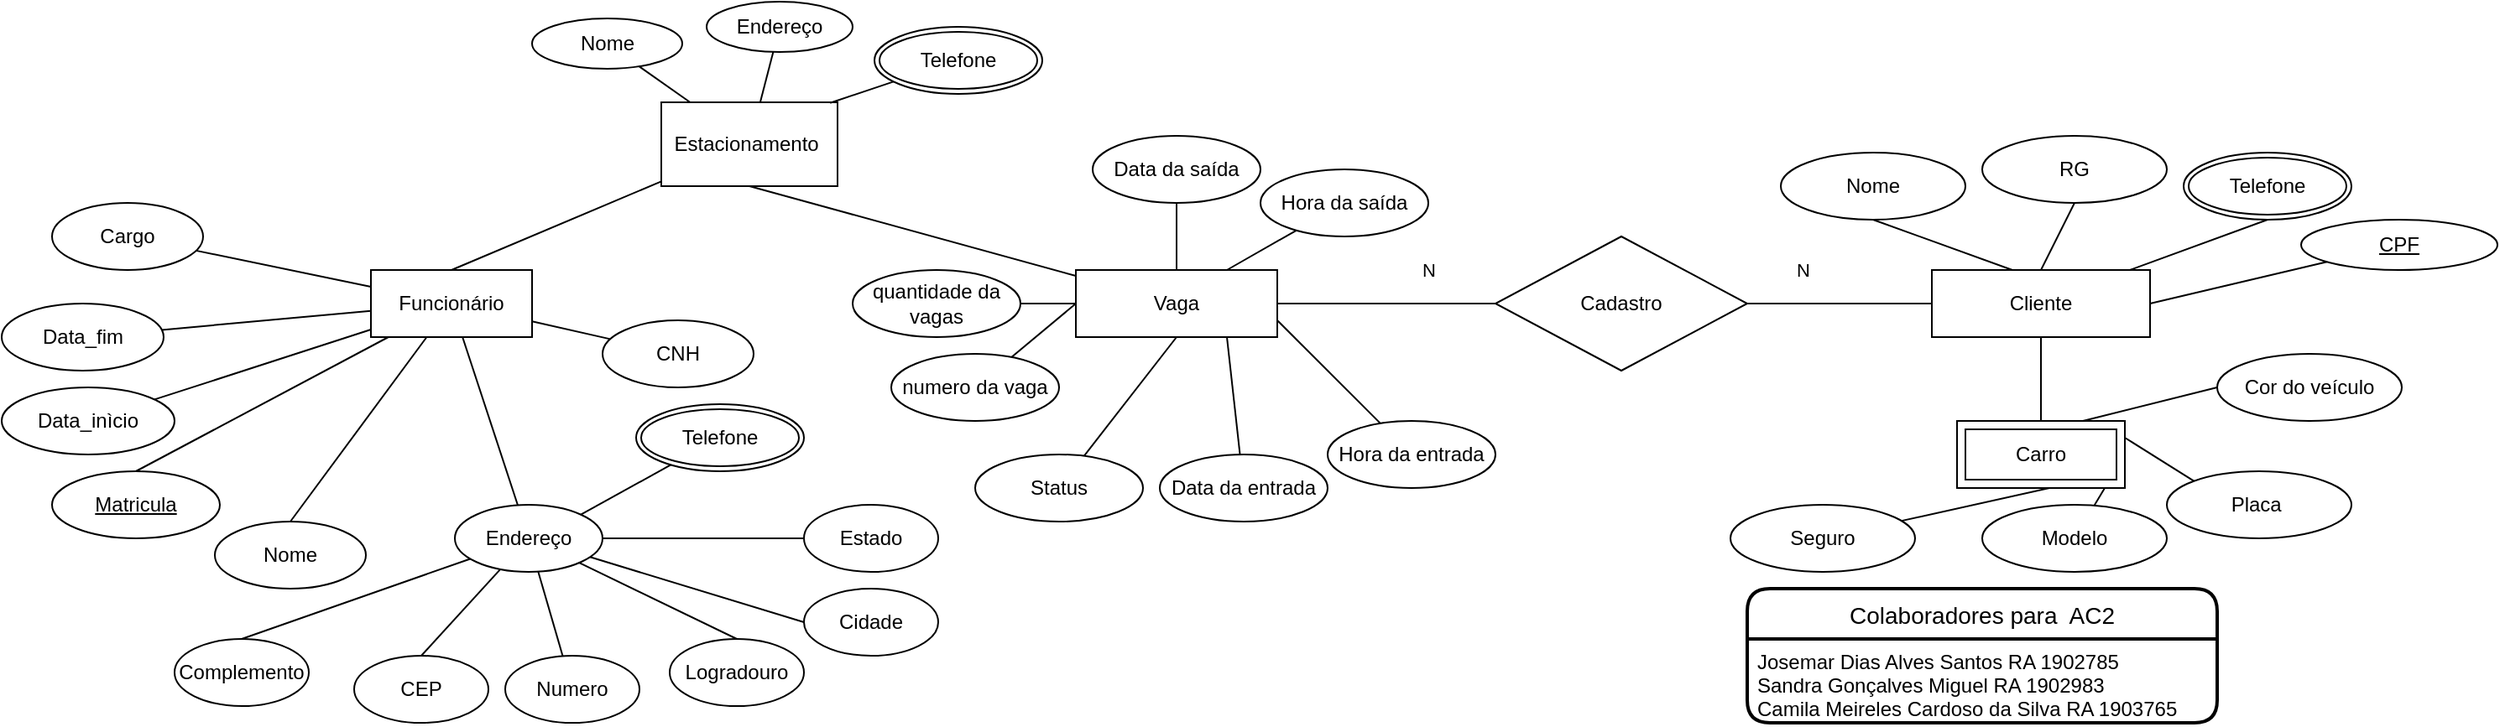 <mxfile version="13.6.10" type="github">
  <diagram id="gwOBQJ3NVMydS9yPKmQV" name="Page-3">
    <mxGraphModel dx="1695" dy="450" grid="1" gridSize="10" guides="1" tooltips="1" connect="1" arrows="1" fold="1" page="1" pageScale="1" pageWidth="827" pageHeight="1169" math="0" shadow="0">
      <root>
        <mxCell id="EOw8f1zh6Q_3tc_u6o2s-0" />
        <mxCell id="EOw8f1zh6Q_3tc_u6o2s-1" parent="EOw8f1zh6Q_3tc_u6o2s-0" />
        <mxCell id="ZkByNmDpfB5OZ_loyaJ_-0" style="edgeStyle=none;rounded=0;orthogonalLoop=1;jettySize=auto;html=1;entryX=0;entryY=0.5;entryDx=0;entryDy=0;endArrow=none;endFill=0;exitX=0.75;exitY=0;exitDx=0;exitDy=0;" parent="EOw8f1zh6Q_3tc_u6o2s-1" source="xKFV3KcEYqH2MU5O0ZgS-5" target="ZkByNmDpfB5OZ_loyaJ_-13" edge="1">
          <mxGeometry relative="1" as="geometry" />
        </mxCell>
        <mxCell id="ZkByNmDpfB5OZ_loyaJ_-1" style="edgeStyle=none;rounded=0;orthogonalLoop=1;jettySize=auto;html=1;entryX=0;entryY=0;entryDx=0;entryDy=0;endArrow=none;endFill=0;exitX=1;exitY=0.25;exitDx=0;exitDy=0;" parent="EOw8f1zh6Q_3tc_u6o2s-1" source="xKFV3KcEYqH2MU5O0ZgS-5" target="ZkByNmDpfB5OZ_loyaJ_-14" edge="1">
          <mxGeometry relative="1" as="geometry" />
        </mxCell>
        <mxCell id="ZkByNmDpfB5OZ_loyaJ_-2" style="edgeStyle=none;rounded=0;orthogonalLoop=1;jettySize=auto;html=1;endArrow=none;endFill=0;exitX=1;exitY=0.5;exitDx=0;exitDy=0;" parent="EOw8f1zh6Q_3tc_u6o2s-1" source="xKFV3KcEYqH2MU5O0ZgS-5" target="ZkByNmDpfB5OZ_loyaJ_-12" edge="1">
          <mxGeometry relative="1" as="geometry" />
        </mxCell>
        <mxCell id="ZkByNmDpfB5OZ_loyaJ_-3" value="Cliente" style="rounded=0;whiteSpace=wrap;html=1;" parent="EOw8f1zh6Q_3tc_u6o2s-1" vertex="1">
          <mxGeometry x="330" y="170" width="130" height="40" as="geometry" />
        </mxCell>
        <mxCell id="ZkByNmDpfB5OZ_loyaJ_-4" style="edgeStyle=none;rounded=0;orthogonalLoop=1;jettySize=auto;html=1;entryX=1;entryY=0.5;entryDx=0;entryDy=0;endArrow=none;endFill=0;" parent="EOw8f1zh6Q_3tc_u6o2s-1" source="ZkByNmDpfB5OZ_loyaJ_-5" target="ZkByNmDpfB5OZ_loyaJ_-3" edge="1">
          <mxGeometry relative="1" as="geometry" />
        </mxCell>
        <mxCell id="ZkByNmDpfB5OZ_loyaJ_-5" value="&lt;u&gt;CPF&lt;/u&gt;" style="ellipse;whiteSpace=wrap;html=1;" parent="EOw8f1zh6Q_3tc_u6o2s-1" vertex="1">
          <mxGeometry x="550" y="140" width="117" height="30" as="geometry" />
        </mxCell>
        <mxCell id="ZkByNmDpfB5OZ_loyaJ_-6" style="edgeStyle=none;rounded=0;sketch=0;orthogonalLoop=1;jettySize=auto;html=1;exitX=0.5;exitY=1;exitDx=0;exitDy=0;entryX=0.369;entryY=0;entryDx=0;entryDy=0;entryPerimeter=0;shadow=0;endArrow=none;endFill=0;strokeColor=#000000;" parent="EOw8f1zh6Q_3tc_u6o2s-1" source="ZkByNmDpfB5OZ_loyaJ_-7" target="ZkByNmDpfB5OZ_loyaJ_-3" edge="1">
          <mxGeometry relative="1" as="geometry" />
        </mxCell>
        <mxCell id="ZkByNmDpfB5OZ_loyaJ_-7" value="Nome" style="ellipse;whiteSpace=wrap;html=1;" parent="EOw8f1zh6Q_3tc_u6o2s-1" vertex="1">
          <mxGeometry x="240" y="100" width="110" height="40" as="geometry" />
        </mxCell>
        <mxCell id="ZkByNmDpfB5OZ_loyaJ_-8" style="edgeStyle=none;rounded=0;sketch=0;orthogonalLoop=1;jettySize=auto;html=1;exitX=0.5;exitY=1;exitDx=0;exitDy=0;entryX=0.5;entryY=0;entryDx=0;entryDy=0;shadow=0;endArrow=none;endFill=0;strokeColor=#000000;" parent="EOw8f1zh6Q_3tc_u6o2s-1" source="ZkByNmDpfB5OZ_loyaJ_-9" target="ZkByNmDpfB5OZ_loyaJ_-3" edge="1">
          <mxGeometry relative="1" as="geometry" />
        </mxCell>
        <mxCell id="ZkByNmDpfB5OZ_loyaJ_-9" value="RG" style="ellipse;whiteSpace=wrap;html=1;" parent="EOw8f1zh6Q_3tc_u6o2s-1" vertex="1">
          <mxGeometry x="360" y="90" width="110" height="40" as="geometry" />
        </mxCell>
        <mxCell id="ZkByNmDpfB5OZ_loyaJ_-10" style="edgeStyle=none;rounded=0;sketch=0;orthogonalLoop=1;jettySize=auto;html=1;exitX=0.5;exitY=1;exitDx=0;exitDy=0;entryX=0.908;entryY=0;entryDx=0;entryDy=0;entryPerimeter=0;shadow=0;endArrow=none;endFill=0;strokeColor=#000000;" parent="EOw8f1zh6Q_3tc_u6o2s-1" source="ZkByNmDpfB5OZ_loyaJ_-11" target="ZkByNmDpfB5OZ_loyaJ_-3" edge="1">
          <mxGeometry relative="1" as="geometry" />
        </mxCell>
        <mxCell id="ZkByNmDpfB5OZ_loyaJ_-11" value="Telefone" style="ellipse;shape=doubleEllipse;margin=3;whiteSpace=wrap;html=1;align=center;" parent="EOw8f1zh6Q_3tc_u6o2s-1" vertex="1">
          <mxGeometry x="480" y="100" width="100" height="40" as="geometry" />
        </mxCell>
        <mxCell id="ZkByNmDpfB5OZ_loyaJ_-12" value="Modelo" style="ellipse;whiteSpace=wrap;html=1;" parent="EOw8f1zh6Q_3tc_u6o2s-1" vertex="1">
          <mxGeometry x="360" y="310" width="110" height="40" as="geometry" />
        </mxCell>
        <mxCell id="ZkByNmDpfB5OZ_loyaJ_-13" value="Cor do veículo" style="ellipse;whiteSpace=wrap;html=1;" parent="EOw8f1zh6Q_3tc_u6o2s-1" vertex="1">
          <mxGeometry x="500" y="220" width="110" height="40" as="geometry" />
        </mxCell>
        <mxCell id="ZkByNmDpfB5OZ_loyaJ_-14" value="Placa&amp;nbsp;" style="ellipse;whiteSpace=wrap;html=1;" parent="EOw8f1zh6Q_3tc_u6o2s-1" vertex="1">
          <mxGeometry x="470" y="290" width="110" height="40" as="geometry" />
        </mxCell>
        <mxCell id="ZkByNmDpfB5OZ_loyaJ_-39" style="edgeStyle=none;rounded=0;orthogonalLoop=1;jettySize=auto;html=1;entryX=0.5;entryY=0;entryDx=0;entryDy=0;endArrow=none;endFill=0;" parent="EOw8f1zh6Q_3tc_u6o2s-1" source="ZkByNmDpfB5OZ_loyaJ_-40" target="ZkByNmDpfB5OZ_loyaJ_-50" edge="1">
          <mxGeometry relative="1" as="geometry" />
        </mxCell>
        <mxCell id="ZkByNmDpfB5OZ_loyaJ_-40" value="Estacionamento&amp;nbsp;" style="rounded=0;whiteSpace=wrap;html=1;" parent="EOw8f1zh6Q_3tc_u6o2s-1" vertex="1">
          <mxGeometry x="-427" y="70" width="105" height="50" as="geometry" />
        </mxCell>
        <mxCell id="ZkByNmDpfB5OZ_loyaJ_-41" style="rounded=0;orthogonalLoop=1;jettySize=auto;html=1;endArrow=none;endFill=0;" parent="EOw8f1zh6Q_3tc_u6o2s-1" source="ZkByNmDpfB5OZ_loyaJ_-42" target="ZkByNmDpfB5OZ_loyaJ_-40" edge="1">
          <mxGeometry relative="1" as="geometry" />
        </mxCell>
        <mxCell id="ZkByNmDpfB5OZ_loyaJ_-42" value="Nome" style="ellipse;whiteSpace=wrap;html=1;" parent="EOw8f1zh6Q_3tc_u6o2s-1" vertex="1">
          <mxGeometry x="-504" y="20" width="89.5" height="30" as="geometry" />
        </mxCell>
        <mxCell id="ZkByNmDpfB5OZ_loyaJ_-43" style="rounded=0;orthogonalLoop=1;jettySize=auto;html=1;endArrow=none;endFill=0;" parent="EOw8f1zh6Q_3tc_u6o2s-1" source="ZkByNmDpfB5OZ_loyaJ_-44" target="ZkByNmDpfB5OZ_loyaJ_-40" edge="1">
          <mxGeometry relative="1" as="geometry" />
        </mxCell>
        <mxCell id="ZkByNmDpfB5OZ_loyaJ_-44" value="Endereço" style="ellipse;whiteSpace=wrap;html=1;" parent="EOw8f1zh6Q_3tc_u6o2s-1" vertex="1">
          <mxGeometry x="-400" y="10" width="87" height="30" as="geometry" />
        </mxCell>
        <mxCell id="ZkByNmDpfB5OZ_loyaJ_-45" style="edgeStyle=none;rounded=0;orthogonalLoop=1;jettySize=auto;html=1;entryX=0.5;entryY=0;entryDx=0;entryDy=0;endArrow=none;endFill=0;" parent="EOw8f1zh6Q_3tc_u6o2s-1" source="ZkByNmDpfB5OZ_loyaJ_-50" target="ZkByNmDpfB5OZ_loyaJ_-65" edge="1">
          <mxGeometry relative="1" as="geometry" />
        </mxCell>
        <mxCell id="ZkByNmDpfB5OZ_loyaJ_-46" style="edgeStyle=none;rounded=0;orthogonalLoop=1;jettySize=auto;html=1;endArrow=none;endFill=0;" parent="EOw8f1zh6Q_3tc_u6o2s-1" source="ZkByNmDpfB5OZ_loyaJ_-50" target="ZkByNmDpfB5OZ_loyaJ_-66" edge="1">
          <mxGeometry relative="1" as="geometry" />
        </mxCell>
        <mxCell id="ZkByNmDpfB5OZ_loyaJ_-47" style="edgeStyle=none;rounded=0;orthogonalLoop=1;jettySize=auto;html=1;endArrow=none;endFill=0;" parent="EOw8f1zh6Q_3tc_u6o2s-1" source="ZkByNmDpfB5OZ_loyaJ_-50" target="ZkByNmDpfB5OZ_loyaJ_-67" edge="1">
          <mxGeometry relative="1" as="geometry" />
        </mxCell>
        <mxCell id="ZkByNmDpfB5OZ_loyaJ_-48" style="edgeStyle=none;rounded=0;orthogonalLoop=1;jettySize=auto;html=1;entryX=0.5;entryY=0;entryDx=0;entryDy=0;endArrow=none;endFill=0;" parent="EOw8f1zh6Q_3tc_u6o2s-1" source="ZkByNmDpfB5OZ_loyaJ_-50" target="ZkByNmDpfB5OZ_loyaJ_-51" edge="1">
          <mxGeometry relative="1" as="geometry" />
        </mxCell>
        <mxCell id="ZkByNmDpfB5OZ_loyaJ_-49" style="edgeStyle=none;rounded=0;orthogonalLoop=1;jettySize=auto;html=1;endArrow=none;endFill=0;" parent="EOw8f1zh6Q_3tc_u6o2s-1" source="ZkByNmDpfB5OZ_loyaJ_-50" target="ZkByNmDpfB5OZ_loyaJ_-56" edge="1">
          <mxGeometry relative="1" as="geometry" />
        </mxCell>
        <mxCell id="ZkByNmDpfB5OZ_loyaJ_-50" value="Funcionário" style="rounded=0;whiteSpace=wrap;html=1;" parent="EOw8f1zh6Q_3tc_u6o2s-1" vertex="1">
          <mxGeometry x="-600" y="170" width="96" height="40" as="geometry" />
        </mxCell>
        <mxCell id="ZkByNmDpfB5OZ_loyaJ_-51" value="Nome" style="ellipse;whiteSpace=wrap;html=1;" parent="EOw8f1zh6Q_3tc_u6o2s-1" vertex="1">
          <mxGeometry x="-693" y="320" width="90" height="40" as="geometry" />
        </mxCell>
        <mxCell id="ZkByNmDpfB5OZ_loyaJ_-52" style="edgeStyle=none;rounded=0;orthogonalLoop=1;jettySize=auto;html=1;entryX=0.5;entryY=0;entryDx=0;entryDy=0;endArrow=none;endFill=0;" parent="EOw8f1zh6Q_3tc_u6o2s-1" source="ZkByNmDpfB5OZ_loyaJ_-56" target="ZkByNmDpfB5OZ_loyaJ_-57" edge="1">
          <mxGeometry relative="1" as="geometry" />
        </mxCell>
        <mxCell id="ZkByNmDpfB5OZ_loyaJ_-53" style="edgeStyle=none;rounded=0;orthogonalLoop=1;jettySize=auto;html=1;entryX=0.5;entryY=0;entryDx=0;entryDy=0;endArrow=none;endFill=0;" parent="EOw8f1zh6Q_3tc_u6o2s-1" source="ZkByNmDpfB5OZ_loyaJ_-56" target="ZkByNmDpfB5OZ_loyaJ_-58" edge="1">
          <mxGeometry relative="1" as="geometry" />
        </mxCell>
        <mxCell id="ZkByNmDpfB5OZ_loyaJ_-54" style="edgeStyle=none;rounded=0;orthogonalLoop=1;jettySize=auto;html=1;endArrow=none;endFill=0;" parent="EOw8f1zh6Q_3tc_u6o2s-1" source="ZkByNmDpfB5OZ_loyaJ_-56" target="ZkByNmDpfB5OZ_loyaJ_-59" edge="1">
          <mxGeometry relative="1" as="geometry" />
        </mxCell>
        <mxCell id="ZkByNmDpfB5OZ_loyaJ_-55" style="edgeStyle=none;rounded=0;orthogonalLoop=1;jettySize=auto;html=1;entryX=0.5;entryY=0;entryDx=0;entryDy=0;endArrow=none;endFill=0;" parent="EOw8f1zh6Q_3tc_u6o2s-1" source="ZkByNmDpfB5OZ_loyaJ_-56" target="ZkByNmDpfB5OZ_loyaJ_-60" edge="1">
          <mxGeometry relative="1" as="geometry" />
        </mxCell>
        <mxCell id="ZkByNmDpfB5OZ_loyaJ_-56" value="Endereço" style="ellipse;whiteSpace=wrap;html=1;" parent="EOw8f1zh6Q_3tc_u6o2s-1" vertex="1">
          <mxGeometry x="-550" y="310" width="88" height="40" as="geometry" />
        </mxCell>
        <mxCell id="ZkByNmDpfB5OZ_loyaJ_-57" value="Complemento" style="ellipse;whiteSpace=wrap;html=1;" parent="EOw8f1zh6Q_3tc_u6o2s-1" vertex="1">
          <mxGeometry x="-717" y="390" width="80" height="40" as="geometry" />
        </mxCell>
        <mxCell id="ZkByNmDpfB5OZ_loyaJ_-58" value="CEP" style="ellipse;whiteSpace=wrap;html=1;" parent="EOw8f1zh6Q_3tc_u6o2s-1" vertex="1">
          <mxGeometry x="-610" y="400" width="80" height="40" as="geometry" />
        </mxCell>
        <mxCell id="ZkByNmDpfB5OZ_loyaJ_-59" value="Numero" style="ellipse;whiteSpace=wrap;html=1;" parent="EOw8f1zh6Q_3tc_u6o2s-1" vertex="1">
          <mxGeometry x="-520" y="400" width="80" height="40" as="geometry" />
        </mxCell>
        <mxCell id="ZkByNmDpfB5OZ_loyaJ_-60" value="Logradouro" style="ellipse;whiteSpace=wrap;html=1;" parent="EOw8f1zh6Q_3tc_u6o2s-1" vertex="1">
          <mxGeometry x="-422" y="390" width="80" height="40" as="geometry" />
        </mxCell>
        <mxCell id="ZkByNmDpfB5OZ_loyaJ_-61" style="edgeStyle=none;rounded=0;orthogonalLoop=1;jettySize=auto;html=1;entryX=1;entryY=0.5;entryDx=0;entryDy=0;endArrow=none;endFill=0;" parent="EOw8f1zh6Q_3tc_u6o2s-1" source="ZkByNmDpfB5OZ_loyaJ_-62" target="ZkByNmDpfB5OZ_loyaJ_-56" edge="1">
          <mxGeometry relative="1" as="geometry" />
        </mxCell>
        <mxCell id="ZkByNmDpfB5OZ_loyaJ_-62" value="Estado" style="ellipse;whiteSpace=wrap;html=1;" parent="EOw8f1zh6Q_3tc_u6o2s-1" vertex="1">
          <mxGeometry x="-342" y="310" width="80" height="40" as="geometry" />
        </mxCell>
        <mxCell id="ZkByNmDpfB5OZ_loyaJ_-63" style="edgeStyle=none;rounded=0;sketch=0;orthogonalLoop=1;jettySize=auto;html=1;exitX=0;exitY=0.5;exitDx=0;exitDy=0;shadow=0;endArrow=none;endFill=0;strokeColor=#000000;" parent="EOw8f1zh6Q_3tc_u6o2s-1" source="ZkByNmDpfB5OZ_loyaJ_-64" target="ZkByNmDpfB5OZ_loyaJ_-56" edge="1">
          <mxGeometry relative="1" as="geometry" />
        </mxCell>
        <mxCell id="ZkByNmDpfB5OZ_loyaJ_-64" value="Cidade" style="ellipse;whiteSpace=wrap;html=1;" parent="EOw8f1zh6Q_3tc_u6o2s-1" vertex="1">
          <mxGeometry x="-342" y="360" width="80" height="40" as="geometry" />
        </mxCell>
        <mxCell id="ZkByNmDpfB5OZ_loyaJ_-65" value="&lt;u&gt;Matricula&lt;/u&gt;" style="ellipse;whiteSpace=wrap;html=1;" parent="EOw8f1zh6Q_3tc_u6o2s-1" vertex="1">
          <mxGeometry x="-790" y="290" width="100" height="40" as="geometry" />
        </mxCell>
        <mxCell id="ZkByNmDpfB5OZ_loyaJ_-66" value="Data_fim" style="ellipse;whiteSpace=wrap;html=1;" parent="EOw8f1zh6Q_3tc_u6o2s-1" vertex="1">
          <mxGeometry x="-820" y="190" width="96.5" height="40" as="geometry" />
        </mxCell>
        <mxCell id="ZkByNmDpfB5OZ_loyaJ_-67" value="Data_inìcio" style="ellipse;whiteSpace=wrap;html=1;" parent="EOw8f1zh6Q_3tc_u6o2s-1" vertex="1">
          <mxGeometry x="-820" y="240" width="103" height="40" as="geometry" />
        </mxCell>
        <mxCell id="ZkByNmDpfB5OZ_loyaJ_-68" style="edgeStyle=none;rounded=0;orthogonalLoop=1;jettySize=auto;html=1;entryX=0.958;entryY=0.007;entryDx=0;entryDy=0;entryPerimeter=0;endArrow=none;endFill=0;" parent="EOw8f1zh6Q_3tc_u6o2s-1" source="ZkByNmDpfB5OZ_loyaJ_-69" target="ZkByNmDpfB5OZ_loyaJ_-40" edge="1">
          <mxGeometry relative="1" as="geometry" />
        </mxCell>
        <mxCell id="ZkByNmDpfB5OZ_loyaJ_-69" value="Telefone" style="ellipse;shape=doubleEllipse;margin=3;whiteSpace=wrap;html=1;align=center;gradientColor=#ffffff;" parent="EOw8f1zh6Q_3tc_u6o2s-1" vertex="1">
          <mxGeometry x="-300" y="25" width="100" height="40" as="geometry" />
        </mxCell>
        <mxCell id="ZkByNmDpfB5OZ_loyaJ_-72" style="edgeStyle=none;rounded=0;orthogonalLoop=1;jettySize=auto;html=1;entryX=1;entryY=0;entryDx=0;entryDy=0;endArrow=none;endFill=0;" parent="EOw8f1zh6Q_3tc_u6o2s-1" source="ZkByNmDpfB5OZ_loyaJ_-73" target="ZkByNmDpfB5OZ_loyaJ_-56" edge="1">
          <mxGeometry relative="1" as="geometry" />
        </mxCell>
        <mxCell id="ZkByNmDpfB5OZ_loyaJ_-73" value="Telefone" style="ellipse;shape=doubleEllipse;margin=3;whiteSpace=wrap;html=1;align=center;gradientColor=#ffffff;" parent="EOw8f1zh6Q_3tc_u6o2s-1" vertex="1">
          <mxGeometry x="-442" y="250" width="100" height="40" as="geometry" />
        </mxCell>
        <mxCell id="ZkByNmDpfB5OZ_loyaJ_-74" style="edgeStyle=none;rounded=0;orthogonalLoop=1;jettySize=auto;html=1;entryX=0.5;entryY=1;entryDx=0;entryDy=0;endArrow=none;endFill=0;" parent="EOw8f1zh6Q_3tc_u6o2s-1" source="ZkByNmDpfB5OZ_loyaJ_-75" target="ZkByNmDpfB5OZ_loyaJ_-40" edge="1">
          <mxGeometry relative="1" as="geometry" />
        </mxCell>
        <mxCell id="xKFV3KcEYqH2MU5O0ZgS-2" style="rounded=0;orthogonalLoop=1;jettySize=auto;html=1;entryX=1;entryY=0.5;entryDx=0;entryDy=0;endArrow=none;endFill=0;" edge="1" parent="EOw8f1zh6Q_3tc_u6o2s-1" source="ZkByNmDpfB5OZ_loyaJ_-75" target="xKFV3KcEYqH2MU5O0ZgS-0">
          <mxGeometry relative="1" as="geometry" />
        </mxCell>
        <mxCell id="ZkByNmDpfB5OZ_loyaJ_-75" value="Vaga" style="rounded=0;whiteSpace=wrap;html=1;" parent="EOw8f1zh6Q_3tc_u6o2s-1" vertex="1">
          <mxGeometry x="-180" y="170" width="120" height="40" as="geometry" />
        </mxCell>
        <mxCell id="ZkByNmDpfB5OZ_loyaJ_-76" style="edgeStyle=none;rounded=0;orthogonalLoop=1;jettySize=auto;html=1;entryX=0;entryY=0.5;entryDx=0;entryDy=0;endArrow=none;endFill=0;" parent="EOw8f1zh6Q_3tc_u6o2s-1" source="ZkByNmDpfB5OZ_loyaJ_-77" target="ZkByNmDpfB5OZ_loyaJ_-75" edge="1">
          <mxGeometry relative="1" as="geometry" />
        </mxCell>
        <mxCell id="ZkByNmDpfB5OZ_loyaJ_-77" value="numero da vaga" style="ellipse;whiteSpace=wrap;html=1;align=center;gradientColor=#ffffff;" parent="EOw8f1zh6Q_3tc_u6o2s-1" vertex="1">
          <mxGeometry x="-290" y="220" width="100" height="40" as="geometry" />
        </mxCell>
        <mxCell id="ZkByNmDpfB5OZ_loyaJ_-78" style="edgeStyle=none;rounded=0;orthogonalLoop=1;jettySize=auto;html=1;endArrow=none;endFill=0;" parent="EOw8f1zh6Q_3tc_u6o2s-1" source="ZkByNmDpfB5OZ_loyaJ_-79" target="ZkByNmDpfB5OZ_loyaJ_-50" edge="1">
          <mxGeometry relative="1" as="geometry" />
        </mxCell>
        <mxCell id="ZkByNmDpfB5OZ_loyaJ_-79" value="CNH" style="ellipse;whiteSpace=wrap;html=1;" parent="EOw8f1zh6Q_3tc_u6o2s-1" vertex="1">
          <mxGeometry x="-462" y="200" width="90" height="40" as="geometry" />
        </mxCell>
        <mxCell id="ZkByNmDpfB5OZ_loyaJ_-80" style="edgeStyle=none;rounded=0;orthogonalLoop=1;jettySize=auto;html=1;entryX=0.5;entryY=1;entryDx=0;entryDy=0;endArrow=none;endFill=0;" parent="EOw8f1zh6Q_3tc_u6o2s-1" source="ZkByNmDpfB5OZ_loyaJ_-81" target="ZkByNmDpfB5OZ_loyaJ_-75" edge="1">
          <mxGeometry relative="1" as="geometry" />
        </mxCell>
        <mxCell id="ZkByNmDpfB5OZ_loyaJ_-81" value="Status" style="ellipse;whiteSpace=wrap;html=1;align=center;gradientColor=#ffffff;" parent="EOw8f1zh6Q_3tc_u6o2s-1" vertex="1">
          <mxGeometry x="-240" y="280" width="100" height="40" as="geometry" />
        </mxCell>
        <mxCell id="ZkByNmDpfB5OZ_loyaJ_-82" style="edgeStyle=none;rounded=0;orthogonalLoop=1;jettySize=auto;html=1;entryX=1;entryY=0.5;entryDx=0;entryDy=0;endArrow=none;endFill=0;" parent="EOw8f1zh6Q_3tc_u6o2s-1" source="ZkByNmDpfB5OZ_loyaJ_-86" target="ZkByNmDpfB5OZ_loyaJ_-75" edge="1">
          <mxGeometry relative="1" as="geometry" />
        </mxCell>
        <mxCell id="xKFV3KcEYqH2MU5O0ZgS-3" value="N" style="edgeLabel;html=1;align=center;verticalAlign=middle;resizable=0;points=[];" vertex="1" connectable="0" parent="ZkByNmDpfB5OZ_loyaJ_-82">
          <mxGeometry x="-0.308" y="-2" relative="1" as="geometry">
            <mxPoint x="5" y="-18" as="offset" />
          </mxGeometry>
        </mxCell>
        <mxCell id="ZkByNmDpfB5OZ_loyaJ_-84" style="edgeStyle=none;rounded=0;orthogonalLoop=1;jettySize=auto;html=1;entryX=0;entryY=0.5;entryDx=0;entryDy=0;endArrow=none;endFill=0;" parent="EOw8f1zh6Q_3tc_u6o2s-1" source="ZkByNmDpfB5OZ_loyaJ_-86" target="ZkByNmDpfB5OZ_loyaJ_-3" edge="1">
          <mxGeometry relative="1" as="geometry" />
        </mxCell>
        <mxCell id="ZkByNmDpfB5OZ_loyaJ_-85" value="N" style="edgeLabel;html=1;align=center;verticalAlign=middle;resizable=0;points=[];" parent="ZkByNmDpfB5OZ_loyaJ_-84" vertex="1" connectable="0">
          <mxGeometry x="-0.406" y="-3" relative="1" as="geometry">
            <mxPoint y="-23" as="offset" />
          </mxGeometry>
        </mxCell>
        <mxCell id="ZkByNmDpfB5OZ_loyaJ_-86" value="Cadastro" style="rhombus;whiteSpace=wrap;html=1;" parent="EOw8f1zh6Q_3tc_u6o2s-1" vertex="1">
          <mxGeometry x="70" y="150" width="150" height="80" as="geometry" />
        </mxCell>
        <mxCell id="ZkByNmDpfB5OZ_loyaJ_-87" style="edgeStyle=none;rounded=0;orthogonalLoop=1;jettySize=auto;html=1;endArrow=none;endFill=0;entryX=1;entryY=0.75;entryDx=0;entryDy=0;" parent="EOw8f1zh6Q_3tc_u6o2s-1" source="ZkByNmDpfB5OZ_loyaJ_-88" target="xKFV3KcEYqH2MU5O0ZgS-5" edge="1">
          <mxGeometry relative="1" as="geometry" />
        </mxCell>
        <mxCell id="ZkByNmDpfB5OZ_loyaJ_-88" value="Seguro" style="ellipse;whiteSpace=wrap;html=1;" parent="EOw8f1zh6Q_3tc_u6o2s-1" vertex="1">
          <mxGeometry x="210" y="310" width="110" height="40" as="geometry" />
        </mxCell>
        <mxCell id="ZkByNmDpfB5OZ_loyaJ_-89" style="edgeStyle=none;rounded=0;orthogonalLoop=1;jettySize=auto;html=1;entryX=0.75;entryY=1;entryDx=0;entryDy=0;endArrow=none;endFill=0;" parent="EOw8f1zh6Q_3tc_u6o2s-1" source="ZkByNmDpfB5OZ_loyaJ_-90" target="ZkByNmDpfB5OZ_loyaJ_-75" edge="1">
          <mxGeometry relative="1" as="geometry" />
        </mxCell>
        <mxCell id="ZkByNmDpfB5OZ_loyaJ_-90" value="Data da entrada" style="ellipse;whiteSpace=wrap;html=1;align=center;gradientColor=#ffffff;" parent="EOw8f1zh6Q_3tc_u6o2s-1" vertex="1">
          <mxGeometry x="-130" y="280" width="100" height="40" as="geometry" />
        </mxCell>
        <mxCell id="ZkByNmDpfB5OZ_loyaJ_-91" style="edgeStyle=none;rounded=0;orthogonalLoop=1;jettySize=auto;html=1;entryX=1;entryY=0.75;entryDx=0;entryDy=0;endArrow=none;endFill=0;" parent="EOw8f1zh6Q_3tc_u6o2s-1" source="ZkByNmDpfB5OZ_loyaJ_-92" target="ZkByNmDpfB5OZ_loyaJ_-75" edge="1">
          <mxGeometry relative="1" as="geometry" />
        </mxCell>
        <mxCell id="ZkByNmDpfB5OZ_loyaJ_-92" value="Hora da entrada" style="ellipse;whiteSpace=wrap;html=1;align=center;gradientColor=#ffffff;" parent="EOw8f1zh6Q_3tc_u6o2s-1" vertex="1">
          <mxGeometry x="-30" y="260" width="100" height="40" as="geometry" />
        </mxCell>
        <mxCell id="ZkByNmDpfB5OZ_loyaJ_-93" style="edgeStyle=none;rounded=0;orthogonalLoop=1;jettySize=auto;html=1;endArrow=none;endFill=0;" parent="EOw8f1zh6Q_3tc_u6o2s-1" source="ZkByNmDpfB5OZ_loyaJ_-94" target="ZkByNmDpfB5OZ_loyaJ_-75" edge="1">
          <mxGeometry relative="1" as="geometry" />
        </mxCell>
        <mxCell id="ZkByNmDpfB5OZ_loyaJ_-94" value="Data da saída" style="ellipse;whiteSpace=wrap;html=1;align=center;gradientColor=#ffffff;" parent="EOw8f1zh6Q_3tc_u6o2s-1" vertex="1">
          <mxGeometry x="-170" y="90" width="100" height="40" as="geometry" />
        </mxCell>
        <mxCell id="ZkByNmDpfB5OZ_loyaJ_-95" style="edgeStyle=none;rounded=0;orthogonalLoop=1;jettySize=auto;html=1;entryX=0.75;entryY=0;entryDx=0;entryDy=0;endArrow=none;endFill=0;" parent="EOw8f1zh6Q_3tc_u6o2s-1" source="ZkByNmDpfB5OZ_loyaJ_-96" target="ZkByNmDpfB5OZ_loyaJ_-75" edge="1">
          <mxGeometry relative="1" as="geometry" />
        </mxCell>
        <mxCell id="ZkByNmDpfB5OZ_loyaJ_-96" value="Hora da saída" style="ellipse;whiteSpace=wrap;html=1;align=center;gradientColor=#ffffff;" parent="EOw8f1zh6Q_3tc_u6o2s-1" vertex="1">
          <mxGeometry x="-70" y="110" width="100" height="40" as="geometry" />
        </mxCell>
        <mxCell id="ZkByNmDpfB5OZ_loyaJ_-98" style="edgeStyle=none;rounded=0;orthogonalLoop=1;jettySize=auto;html=1;entryX=0;entryY=0.25;entryDx=0;entryDy=0;endArrow=none;endFill=0;" parent="EOw8f1zh6Q_3tc_u6o2s-1" source="ZkByNmDpfB5OZ_loyaJ_-97" target="ZkByNmDpfB5OZ_loyaJ_-50" edge="1">
          <mxGeometry relative="1" as="geometry" />
        </mxCell>
        <mxCell id="ZkByNmDpfB5OZ_loyaJ_-97" value="Cargo" style="ellipse;whiteSpace=wrap;html=1;" parent="EOw8f1zh6Q_3tc_u6o2s-1" vertex="1">
          <mxGeometry x="-790" y="130" width="90" height="40" as="geometry" />
        </mxCell>
        <mxCell id="ZkByNmDpfB5OZ_loyaJ_-100" value="Colaboradores para  AC2" style="swimlane;childLayout=stackLayout;horizontal=1;startSize=30;horizontalStack=0;rounded=1;fontSize=14;fontStyle=0;strokeWidth=2;resizeParent=0;resizeLast=1;shadow=0;dashed=0;align=center;gradientColor=#ffffff;" parent="EOw8f1zh6Q_3tc_u6o2s-1" vertex="1">
          <mxGeometry x="220" y="360" width="280" height="80" as="geometry" />
        </mxCell>
        <mxCell id="ZkByNmDpfB5OZ_loyaJ_-101" value="Josemar Dias Alves Santos RA 1902785 &#xa;Sandra Gonçalves Miguel RA 1902983 &#xa;Camila Meireles Cardoso da Silva RA 1903765 " style="align=left;strokeColor=none;fillColor=none;spacingLeft=4;fontSize=12;verticalAlign=top;resizable=0;rotatable=0;part=1;" parent="ZkByNmDpfB5OZ_loyaJ_-100" vertex="1">
          <mxGeometry y="30" width="280" height="50" as="geometry" />
        </mxCell>
        <mxCell id="ZkByNmDpfB5OZ_loyaJ_-102" style="edgeStyle=none;rounded=0;orthogonalLoop=1;jettySize=auto;html=1;entryX=0.5;entryY=1;entryDx=0;entryDy=0;endArrow=none;endFill=0;" parent="ZkByNmDpfB5OZ_loyaJ_-100" source="ZkByNmDpfB5OZ_loyaJ_-101" target="ZkByNmDpfB5OZ_loyaJ_-101" edge="1">
          <mxGeometry relative="1" as="geometry" />
        </mxCell>
        <mxCell id="xKFV3KcEYqH2MU5O0ZgS-0" value="quantidade da vagas" style="ellipse;whiteSpace=wrap;html=1;align=center;gradientColor=#ffffff;" vertex="1" parent="EOw8f1zh6Q_3tc_u6o2s-1">
          <mxGeometry x="-313" y="170" width="100" height="40" as="geometry" />
        </mxCell>
        <mxCell id="xKFV3KcEYqH2MU5O0ZgS-9" style="edgeStyle=none;rounded=0;orthogonalLoop=1;jettySize=auto;html=1;entryX=0.5;entryY=1;entryDx=0;entryDy=0;endArrow=none;endFill=0;" edge="1" parent="EOw8f1zh6Q_3tc_u6o2s-1" source="xKFV3KcEYqH2MU5O0ZgS-5" target="ZkByNmDpfB5OZ_loyaJ_-3">
          <mxGeometry relative="1" as="geometry" />
        </mxCell>
        <mxCell id="xKFV3KcEYqH2MU5O0ZgS-5" value="Carro" style="shape=ext;margin=3;double=1;whiteSpace=wrap;html=1;align=center;" vertex="1" parent="EOw8f1zh6Q_3tc_u6o2s-1">
          <mxGeometry x="345" y="260" width="100" height="40" as="geometry" />
        </mxCell>
      </root>
    </mxGraphModel>
  </diagram>
</mxfile>
